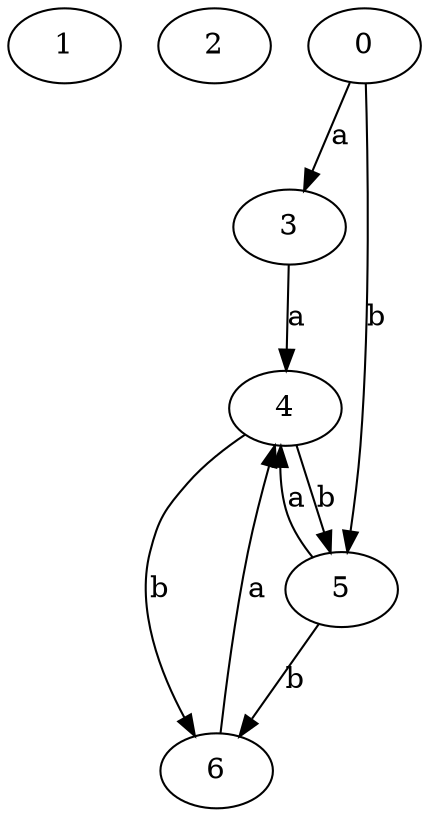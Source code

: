 strict digraph  {
1;
2;
3;
0;
4;
5;
6;
3 -> 4  [label=a];
0 -> 3  [label=a];
0 -> 5  [label=b];
4 -> 5  [label=b];
4 -> 6  [label=b];
5 -> 4  [label=a];
5 -> 6  [label=b];
6 -> 4  [label=a];
}
